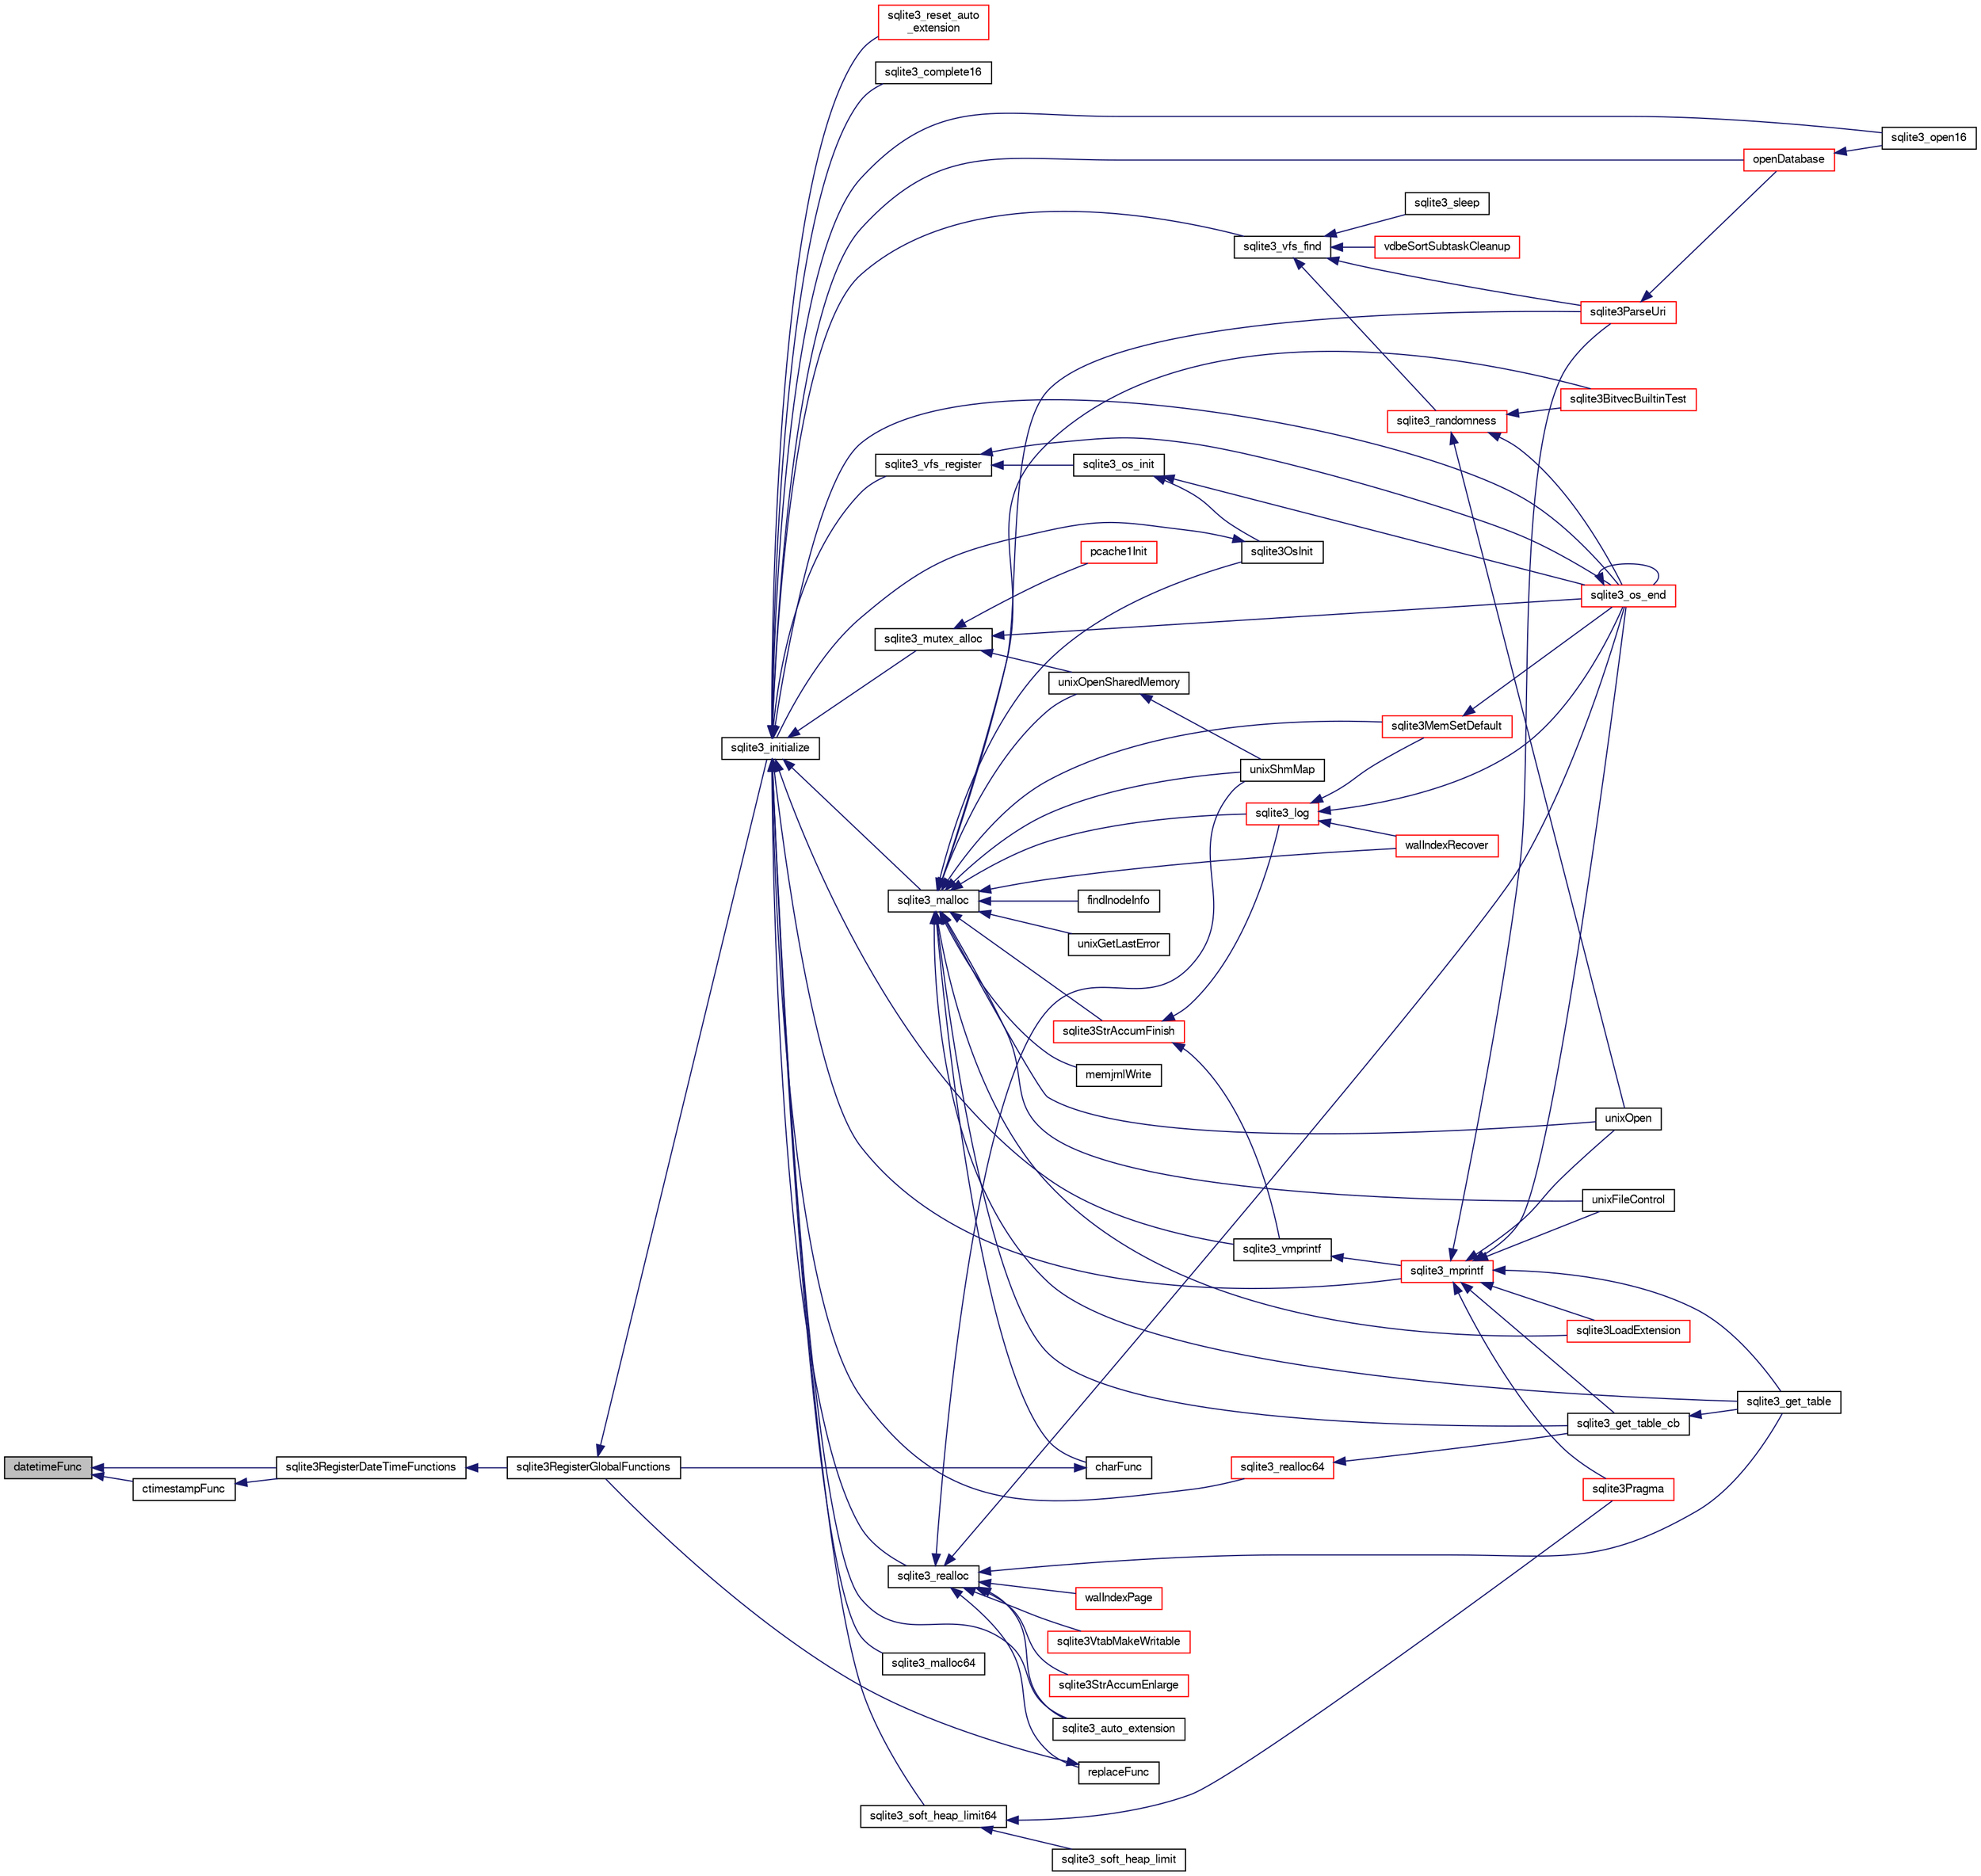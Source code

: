 digraph "datetimeFunc"
{
  edge [fontname="FreeSans",fontsize="10",labelfontname="FreeSans",labelfontsize="10"];
  node [fontname="FreeSans",fontsize="10",shape=record];
  rankdir="LR";
  Node84264 [label="datetimeFunc",height=0.2,width=0.4,color="black", fillcolor="grey75", style="filled", fontcolor="black"];
  Node84264 -> Node84265 [dir="back",color="midnightblue",fontsize="10",style="solid",fontname="FreeSans"];
  Node84265 [label="ctimestampFunc",height=0.2,width=0.4,color="black", fillcolor="white", style="filled",URL="$sqlite3_8c.html#af66b08c4ab0dce0ff0c92a61b580f514"];
  Node84265 -> Node84266 [dir="back",color="midnightblue",fontsize="10",style="solid",fontname="FreeSans"];
  Node84266 [label="sqlite3RegisterDateTimeFunctions",height=0.2,width=0.4,color="black", fillcolor="white", style="filled",URL="$sqlite3_8c.html#a44405fdf6c4462912007f6602ecc0bb4"];
  Node84266 -> Node84267 [dir="back",color="midnightblue",fontsize="10",style="solid",fontname="FreeSans"];
  Node84267 [label="sqlite3RegisterGlobalFunctions",height=0.2,width=0.4,color="black", fillcolor="white", style="filled",URL="$sqlite3_8c.html#a9f75bd111010f29e1b8d74344473c4ec"];
  Node84267 -> Node84268 [dir="back",color="midnightblue",fontsize="10",style="solid",fontname="FreeSans"];
  Node84268 [label="sqlite3_initialize",height=0.2,width=0.4,color="black", fillcolor="white", style="filled",URL="$sqlite3_8h.html#ab0c0ee2d5d4cf8b28e9572296a8861df"];
  Node84268 -> Node84269 [dir="back",color="midnightblue",fontsize="10",style="solid",fontname="FreeSans"];
  Node84269 [label="sqlite3_vfs_find",height=0.2,width=0.4,color="black", fillcolor="white", style="filled",URL="$sqlite3_8h.html#ac201a26de3dfa1d6deb8069eb8d95627"];
  Node84269 -> Node84270 [dir="back",color="midnightblue",fontsize="10",style="solid",fontname="FreeSans"];
  Node84270 [label="sqlite3_randomness",height=0.2,width=0.4,color="red", fillcolor="white", style="filled",URL="$sqlite3_8h.html#aa452ad88657d4606e137b09c4e9315c7"];
  Node84270 -> Node84274 [dir="back",color="midnightblue",fontsize="10",style="solid",fontname="FreeSans"];
  Node84274 [label="unixOpen",height=0.2,width=0.4,color="black", fillcolor="white", style="filled",URL="$sqlite3_8c.html#a8ed5efc47b6e14f7805cd1bb9b215775"];
  Node84270 -> Node84275 [dir="back",color="midnightblue",fontsize="10",style="solid",fontname="FreeSans"];
  Node84275 [label="sqlite3_os_end",height=0.2,width=0.4,color="red", fillcolor="white", style="filled",URL="$sqlite3_8h.html#a2288c95881ecca13d994e42b6a958906"];
  Node84275 -> Node84275 [dir="back",color="midnightblue",fontsize="10",style="solid",fontname="FreeSans"];
  Node84270 -> Node84277 [dir="back",color="midnightblue",fontsize="10",style="solid",fontname="FreeSans"];
  Node84277 [label="sqlite3BitvecBuiltinTest",height=0.2,width=0.4,color="red", fillcolor="white", style="filled",URL="$sqlite3_8c.html#a9b4e3e921ce1ede6f10a9106c034ff9b"];
  Node84269 -> Node84673 [dir="back",color="midnightblue",fontsize="10",style="solid",fontname="FreeSans"];
  Node84673 [label="vdbeSortSubtaskCleanup",height=0.2,width=0.4,color="red", fillcolor="white", style="filled",URL="$sqlite3_8c.html#abc8ce4c3ef58cc10f5b27642aab32b30"];
  Node84269 -> Node84676 [dir="back",color="midnightblue",fontsize="10",style="solid",fontname="FreeSans"];
  Node84676 [label="sqlite3ParseUri",height=0.2,width=0.4,color="red", fillcolor="white", style="filled",URL="$sqlite3_8c.html#aaa912f29a67460d8b2186c97056e8767"];
  Node84676 -> Node84519 [dir="back",color="midnightblue",fontsize="10",style="solid",fontname="FreeSans"];
  Node84519 [label="openDatabase",height=0.2,width=0.4,color="red", fillcolor="white", style="filled",URL="$sqlite3_8c.html#a6a9c3bc3a64234e863413f41db473758"];
  Node84519 -> Node84522 [dir="back",color="midnightblue",fontsize="10",style="solid",fontname="FreeSans"];
  Node84522 [label="sqlite3_open16",height=0.2,width=0.4,color="black", fillcolor="white", style="filled",URL="$sqlite3_8h.html#adbc401bb96713f32e553db32f6f3ca33"];
  Node84269 -> Node84677 [dir="back",color="midnightblue",fontsize="10",style="solid",fontname="FreeSans"];
  Node84677 [label="sqlite3_sleep",height=0.2,width=0.4,color="black", fillcolor="white", style="filled",URL="$sqlite3_8h.html#ad0c133ddbbecb6433f3c6ebef8966efa"];
  Node84268 -> Node84678 [dir="back",color="midnightblue",fontsize="10",style="solid",fontname="FreeSans"];
  Node84678 [label="sqlite3_vfs_register",height=0.2,width=0.4,color="black", fillcolor="white", style="filled",URL="$sqlite3_8h.html#a7184b289ccd4c4c7200589137d88c4ae"];
  Node84678 -> Node84679 [dir="back",color="midnightblue",fontsize="10",style="solid",fontname="FreeSans"];
  Node84679 [label="sqlite3_os_init",height=0.2,width=0.4,color="black", fillcolor="white", style="filled",URL="$sqlite3_8h.html#acebc2290d00a32d3afe2361f2979038b"];
  Node84679 -> Node84680 [dir="back",color="midnightblue",fontsize="10",style="solid",fontname="FreeSans"];
  Node84680 [label="sqlite3OsInit",height=0.2,width=0.4,color="black", fillcolor="white", style="filled",URL="$sqlite3_8c.html#afeaa886fe1ca086a30fd278b1d069762"];
  Node84680 -> Node84268 [dir="back",color="midnightblue",fontsize="10",style="solid",fontname="FreeSans"];
  Node84679 -> Node84275 [dir="back",color="midnightblue",fontsize="10",style="solid",fontname="FreeSans"];
  Node84678 -> Node84275 [dir="back",color="midnightblue",fontsize="10",style="solid",fontname="FreeSans"];
  Node84268 -> Node84681 [dir="back",color="midnightblue",fontsize="10",style="solid",fontname="FreeSans"];
  Node84681 [label="sqlite3_mutex_alloc",height=0.2,width=0.4,color="black", fillcolor="white", style="filled",URL="$sqlite3_8h.html#aa3f89418cd18e99596435c958b29b650"];
  Node84681 -> Node84682 [dir="back",color="midnightblue",fontsize="10",style="solid",fontname="FreeSans"];
  Node84682 [label="unixOpenSharedMemory",height=0.2,width=0.4,color="black", fillcolor="white", style="filled",URL="$sqlite3_8c.html#a30775afa2e08ca6ddc7853326afed7c7"];
  Node84682 -> Node84683 [dir="back",color="midnightblue",fontsize="10",style="solid",fontname="FreeSans"];
  Node84683 [label="unixShmMap",height=0.2,width=0.4,color="black", fillcolor="white", style="filled",URL="$sqlite3_8c.html#aeaa77f0ab08a4f4ee5f86e8c9727e974"];
  Node84681 -> Node84275 [dir="back",color="midnightblue",fontsize="10",style="solid",fontname="FreeSans"];
  Node84681 -> Node84684 [dir="back",color="midnightblue",fontsize="10",style="solid",fontname="FreeSans"];
  Node84684 [label="pcache1Init",height=0.2,width=0.4,color="red", fillcolor="white", style="filled",URL="$sqlite3_8c.html#a05e9c1daf3dd812db1d769b69b20e069"];
  Node84268 -> Node84754 [dir="back",color="midnightblue",fontsize="10",style="solid",fontname="FreeSans"];
  Node84754 [label="sqlite3_soft_heap_limit64",height=0.2,width=0.4,color="black", fillcolor="white", style="filled",URL="$sqlite3_8h.html#ab37b3a4d1652e3acb2c43d1252e6b852"];
  Node84754 -> Node84755 [dir="back",color="midnightblue",fontsize="10",style="solid",fontname="FreeSans"];
  Node84755 [label="sqlite3_soft_heap_limit",height=0.2,width=0.4,color="black", fillcolor="white", style="filled",URL="$sqlite3_8h.html#a18c3472581de3072201723e798524fdc"];
  Node84754 -> Node84362 [dir="back",color="midnightblue",fontsize="10",style="solid",fontname="FreeSans"];
  Node84362 [label="sqlite3Pragma",height=0.2,width=0.4,color="red", fillcolor="white", style="filled",URL="$sqlite3_8c.html#a111391370f58f8e6a6eca51fd34d62ed"];
  Node84268 -> Node84756 [dir="back",color="midnightblue",fontsize="10",style="solid",fontname="FreeSans"];
  Node84756 [label="sqlite3_malloc",height=0.2,width=0.4,color="black", fillcolor="white", style="filled",URL="$sqlite3_8h.html#a510e31845345737f17d86ce0b2328356"];
  Node84756 -> Node84680 [dir="back",color="midnightblue",fontsize="10",style="solid",fontname="FreeSans"];
  Node84756 -> Node84752 [dir="back",color="midnightblue",fontsize="10",style="solid",fontname="FreeSans"];
  Node84752 [label="sqlite3MemSetDefault",height=0.2,width=0.4,color="red", fillcolor="white", style="filled",URL="$sqlite3_8c.html#a162fbfd727e92c5f8f72625b5ff62549"];
  Node84752 -> Node84275 [dir="back",color="midnightblue",fontsize="10",style="solid",fontname="FreeSans"];
  Node84756 -> Node84757 [dir="back",color="midnightblue",fontsize="10",style="solid",fontname="FreeSans"];
  Node84757 [label="sqlite3StrAccumFinish",height=0.2,width=0.4,color="red", fillcolor="white", style="filled",URL="$sqlite3_8c.html#adb7f26b10ac1b847db6f000ef4c2e2ba"];
  Node84757 -> Node84831 [dir="back",color="midnightblue",fontsize="10",style="solid",fontname="FreeSans"];
  Node84831 [label="sqlite3_vmprintf",height=0.2,width=0.4,color="black", fillcolor="white", style="filled",URL="$sqlite3_8h.html#ac240de67ddf003828f16a6d9dd3fa3ca"];
  Node84831 -> Node84832 [dir="back",color="midnightblue",fontsize="10",style="solid",fontname="FreeSans"];
  Node84832 [label="sqlite3_mprintf",height=0.2,width=0.4,color="red", fillcolor="white", style="filled",URL="$sqlite3_8h.html#a9533933e57f7ccbb48c32041ce3a8862"];
  Node84832 -> Node84273 [dir="back",color="midnightblue",fontsize="10",style="solid",fontname="FreeSans"];
  Node84273 [label="unixFileControl",height=0.2,width=0.4,color="black", fillcolor="white", style="filled",URL="$sqlite3_8c.html#ad71f213fa385cc58f307cefd953c03ae"];
  Node84832 -> Node84274 [dir="back",color="midnightblue",fontsize="10",style="solid",fontname="FreeSans"];
  Node84832 -> Node84275 [dir="back",color="midnightblue",fontsize="10",style="solid",fontname="FreeSans"];
  Node84832 -> Node84835 [dir="back",color="midnightblue",fontsize="10",style="solid",fontname="FreeSans"];
  Node84835 [label="sqlite3LoadExtension",height=0.2,width=0.4,color="red", fillcolor="white", style="filled",URL="$sqlite3_8c.html#a3b46232455de4779a67c63b2c9004245"];
  Node84832 -> Node84362 [dir="back",color="midnightblue",fontsize="10",style="solid",fontname="FreeSans"];
  Node84832 -> Node84838 [dir="back",color="midnightblue",fontsize="10",style="solid",fontname="FreeSans"];
  Node84838 [label="sqlite3_get_table_cb",height=0.2,width=0.4,color="black", fillcolor="white", style="filled",URL="$sqlite3_8c.html#a1dbaba1b543953c0dade97357c5866b1"];
  Node84838 -> Node84478 [dir="back",color="midnightblue",fontsize="10",style="solid",fontname="FreeSans"];
  Node84478 [label="sqlite3_get_table",height=0.2,width=0.4,color="black", fillcolor="white", style="filled",URL="$sqlite3_8h.html#a5effeac4e12df57beaa35c5be1f61579"];
  Node84832 -> Node84478 [dir="back",color="midnightblue",fontsize="10",style="solid",fontname="FreeSans"];
  Node84832 -> Node84676 [dir="back",color="midnightblue",fontsize="10",style="solid",fontname="FreeSans"];
  Node84757 -> Node84939 [dir="back",color="midnightblue",fontsize="10",style="solid",fontname="FreeSans"];
  Node84939 [label="sqlite3_log",height=0.2,width=0.4,color="red", fillcolor="white", style="filled",URL="$sqlite3_8h.html#a298c9699bf9c143662c6b1fec4b2dc3b"];
  Node84939 -> Node84752 [dir="back",color="midnightblue",fontsize="10",style="solid",fontname="FreeSans"];
  Node84939 -> Node84275 [dir="back",color="midnightblue",fontsize="10",style="solid",fontname="FreeSans"];
  Node84939 -> Node84867 [dir="back",color="midnightblue",fontsize="10",style="solid",fontname="FreeSans"];
  Node84867 [label="walIndexRecover",height=0.2,width=0.4,color="red", fillcolor="white", style="filled",URL="$sqlite3_8c.html#ab4ee99f3710323acbeb6c495dd18d205"];
  Node84756 -> Node84939 [dir="back",color="midnightblue",fontsize="10",style="solid",fontname="FreeSans"];
  Node84756 -> Node85018 [dir="back",color="midnightblue",fontsize="10",style="solid",fontname="FreeSans"];
  Node85018 [label="findInodeInfo",height=0.2,width=0.4,color="black", fillcolor="white", style="filled",URL="$sqlite3_8c.html#ac92c39062e69a79c4a62dfd55242c782"];
  Node84756 -> Node84273 [dir="back",color="midnightblue",fontsize="10",style="solid",fontname="FreeSans"];
  Node84756 -> Node84682 [dir="back",color="midnightblue",fontsize="10",style="solid",fontname="FreeSans"];
  Node84756 -> Node84683 [dir="back",color="midnightblue",fontsize="10",style="solid",fontname="FreeSans"];
  Node84756 -> Node84274 [dir="back",color="midnightblue",fontsize="10",style="solid",fontname="FreeSans"];
  Node84756 -> Node84850 [dir="back",color="midnightblue",fontsize="10",style="solid",fontname="FreeSans"];
  Node84850 [label="unixGetLastError",height=0.2,width=0.4,color="black", fillcolor="white", style="filled",URL="$sqlite3_8c.html#aed1e42f49d74b419c3c85b559dd61240"];
  Node84756 -> Node84277 [dir="back",color="midnightblue",fontsize="10",style="solid",fontname="FreeSans"];
  Node84756 -> Node84867 [dir="back",color="midnightblue",fontsize="10",style="solid",fontname="FreeSans"];
  Node84756 -> Node85019 [dir="back",color="midnightblue",fontsize="10",style="solid",fontname="FreeSans"];
  Node85019 [label="memjrnlWrite",height=0.2,width=0.4,color="black", fillcolor="white", style="filled",URL="$sqlite3_8c.html#af8bd7d5d7eafce5542f8de300a120c47"];
  Node84756 -> Node85020 [dir="back",color="midnightblue",fontsize="10",style="solid",fontname="FreeSans"];
  Node85020 [label="charFunc",height=0.2,width=0.4,color="black", fillcolor="white", style="filled",URL="$sqlite3_8c.html#ab9b72ce47fcea3c3b92e816435a0fd91"];
  Node85020 -> Node84267 [dir="back",color="midnightblue",fontsize="10",style="solid",fontname="FreeSans"];
  Node84756 -> Node84835 [dir="back",color="midnightblue",fontsize="10",style="solid",fontname="FreeSans"];
  Node84756 -> Node84838 [dir="back",color="midnightblue",fontsize="10",style="solid",fontname="FreeSans"];
  Node84756 -> Node84478 [dir="back",color="midnightblue",fontsize="10",style="solid",fontname="FreeSans"];
  Node84756 -> Node84676 [dir="back",color="midnightblue",fontsize="10",style="solid",fontname="FreeSans"];
  Node84268 -> Node85021 [dir="back",color="midnightblue",fontsize="10",style="solid",fontname="FreeSans"];
  Node85021 [label="sqlite3_malloc64",height=0.2,width=0.4,color="black", fillcolor="white", style="filled",URL="$sqlite3_8h.html#a12b7ee85e539ea28c130c5c75b96a82a"];
  Node84268 -> Node85022 [dir="back",color="midnightblue",fontsize="10",style="solid",fontname="FreeSans"];
  Node85022 [label="sqlite3_realloc",height=0.2,width=0.4,color="black", fillcolor="white", style="filled",URL="$sqlite3_8h.html#a627f0eeface58024ef47403d8cc76b35"];
  Node85022 -> Node85023 [dir="back",color="midnightblue",fontsize="10",style="solid",fontname="FreeSans"];
  Node85023 [label="sqlite3StrAccumEnlarge",height=0.2,width=0.4,color="red", fillcolor="white", style="filled",URL="$sqlite3_8c.html#a38976500a97c69d65086eeccca82dd96"];
  Node85022 -> Node84683 [dir="back",color="midnightblue",fontsize="10",style="solid",fontname="FreeSans"];
  Node85022 -> Node84275 [dir="back",color="midnightblue",fontsize="10",style="solid",fontname="FreeSans"];
  Node85022 -> Node85029 [dir="back",color="midnightblue",fontsize="10",style="solid",fontname="FreeSans"];
  Node85029 [label="walIndexPage",height=0.2,width=0.4,color="red", fillcolor="white", style="filled",URL="$sqlite3_8c.html#affd3251fd1aa1218170d421177256e24"];
  Node85022 -> Node84892 [dir="back",color="midnightblue",fontsize="10",style="solid",fontname="FreeSans"];
  Node84892 [label="replaceFunc",height=0.2,width=0.4,color="black", fillcolor="white", style="filled",URL="$sqlite3_8c.html#a752b98a7c55d204c397a4902b49b1ce4"];
  Node84892 -> Node84267 [dir="back",color="midnightblue",fontsize="10",style="solid",fontname="FreeSans"];
  Node85022 -> Node85038 [dir="back",color="midnightblue",fontsize="10",style="solid",fontname="FreeSans"];
  Node85038 [label="sqlite3_auto_extension",height=0.2,width=0.4,color="black", fillcolor="white", style="filled",URL="$sqlite3_8h.html#a85a95b45e94f6bcd52aa39b6acdb36d7"];
  Node85022 -> Node84478 [dir="back",color="midnightblue",fontsize="10",style="solid",fontname="FreeSans"];
  Node85022 -> Node85039 [dir="back",color="midnightblue",fontsize="10",style="solid",fontname="FreeSans"];
  Node85039 [label="sqlite3VtabMakeWritable",height=0.2,width=0.4,color="red", fillcolor="white", style="filled",URL="$sqlite3_8c.html#a58c646608238d2619371c3e8b6bc0d86"];
  Node84268 -> Node85040 [dir="back",color="midnightblue",fontsize="10",style="solid",fontname="FreeSans"];
  Node85040 [label="sqlite3_realloc64",height=0.2,width=0.4,color="red", fillcolor="white", style="filled",URL="$sqlite3_8h.html#afe88c85e9f864a3fd92941cad197245d"];
  Node85040 -> Node84838 [dir="back",color="midnightblue",fontsize="10",style="solid",fontname="FreeSans"];
  Node84268 -> Node84831 [dir="back",color="midnightblue",fontsize="10",style="solid",fontname="FreeSans"];
  Node84268 -> Node84832 [dir="back",color="midnightblue",fontsize="10",style="solid",fontname="FreeSans"];
  Node84268 -> Node84275 [dir="back",color="midnightblue",fontsize="10",style="solid",fontname="FreeSans"];
  Node84268 -> Node85038 [dir="back",color="midnightblue",fontsize="10",style="solid",fontname="FreeSans"];
  Node84268 -> Node85140 [dir="back",color="midnightblue",fontsize="10",style="solid",fontname="FreeSans"];
  Node85140 [label="sqlite3_reset_auto\l_extension",height=0.2,width=0.4,color="red", fillcolor="white", style="filled",URL="$sqlite3_8h.html#ac33f4064ae6690cada7bdc89e8153ffc"];
  Node84268 -> Node85005 [dir="back",color="midnightblue",fontsize="10",style="solid",fontname="FreeSans"];
  Node85005 [label="sqlite3_complete16",height=0.2,width=0.4,color="black", fillcolor="white", style="filled",URL="$sqlite3_8h.html#a3260341c2ef82787acca48414a1d03a1"];
  Node84268 -> Node84519 [dir="back",color="midnightblue",fontsize="10",style="solid",fontname="FreeSans"];
  Node84268 -> Node84522 [dir="back",color="midnightblue",fontsize="10",style="solid",fontname="FreeSans"];
  Node84264 -> Node84266 [dir="back",color="midnightblue",fontsize="10",style="solid",fontname="FreeSans"];
}

